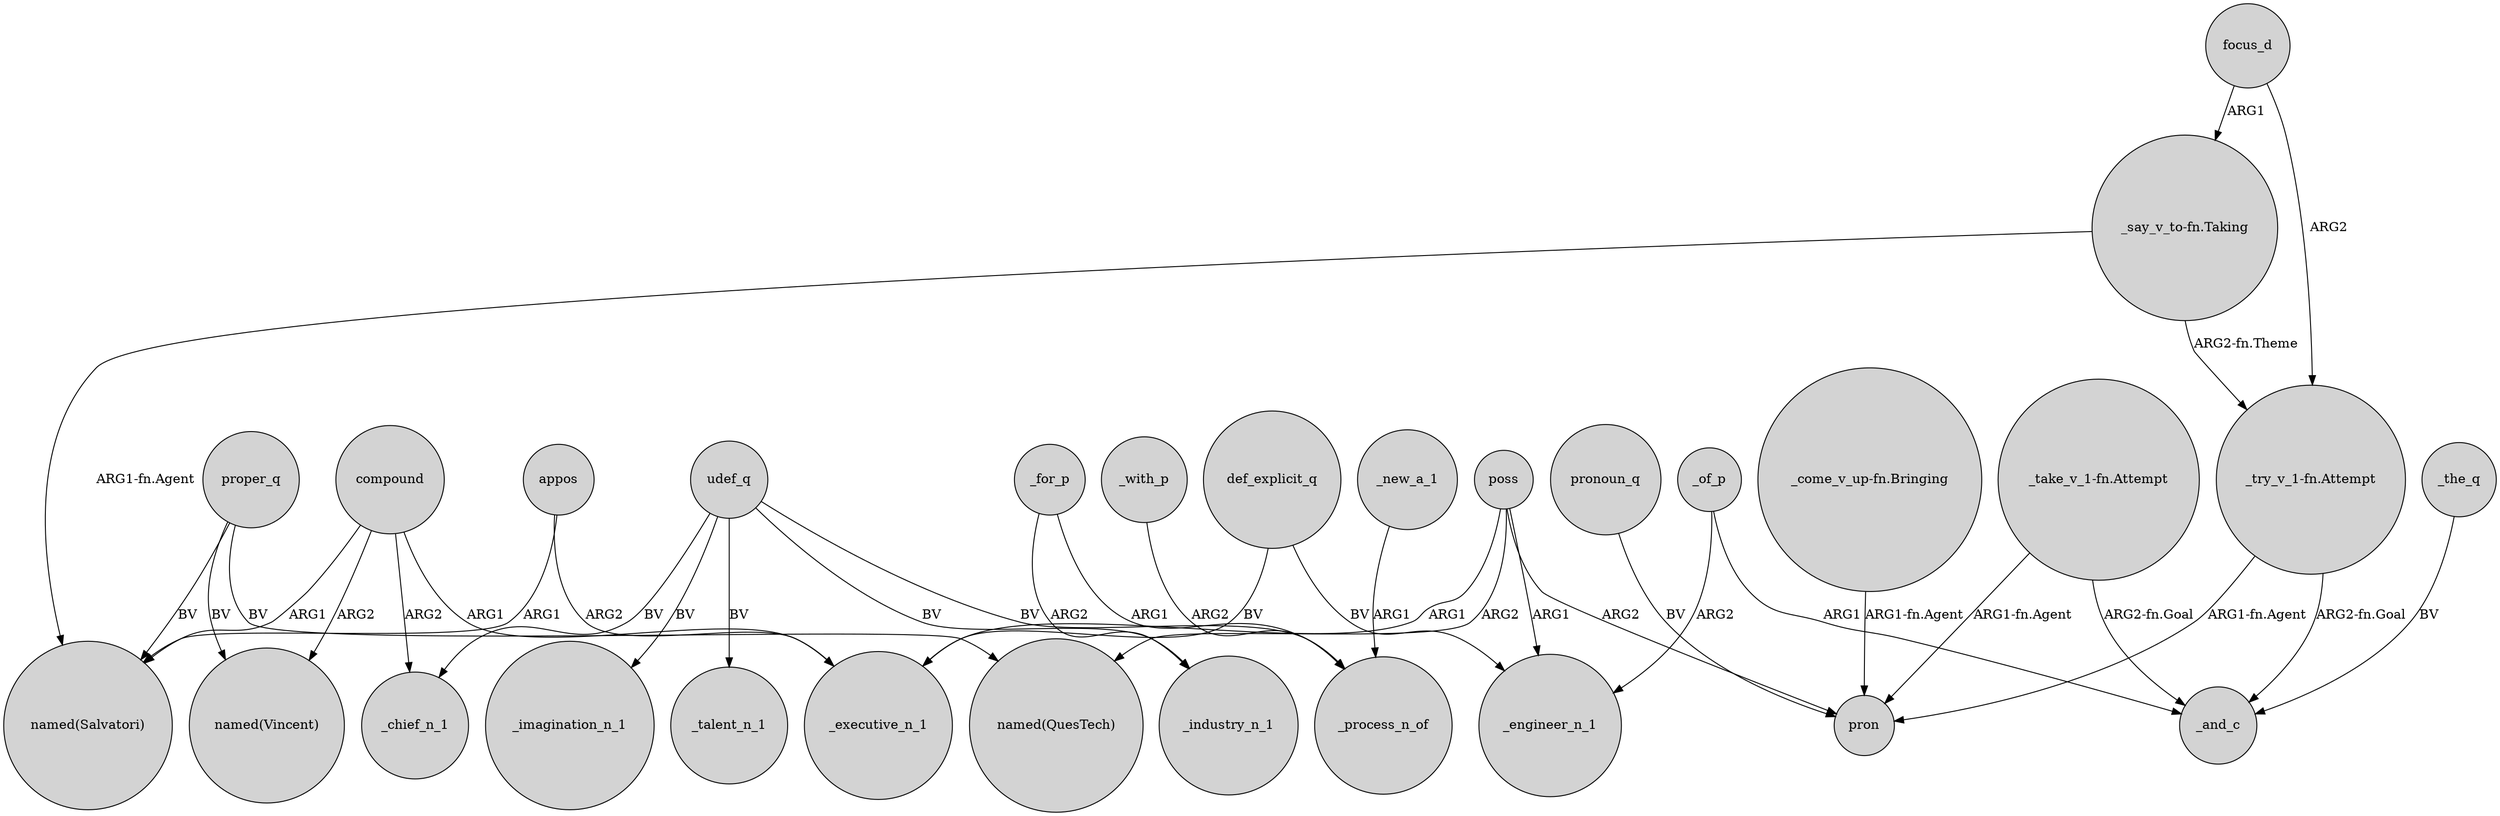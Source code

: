 digraph {
	node [shape=circle style=filled]
	appos -> _executive_n_1 [label=ARG2]
	"_take_v_1-fn.Attempt" -> _and_c [label="ARG2-fn.Goal"]
	_new_a_1 -> _process_n_of [label=ARG1]
	"_try_v_1-fn.Attempt" -> pron [label="ARG1-fn.Agent"]
	compound -> _chief_n_1 [label=ARG2]
	focus_d -> "_say_v_to-fn.Taking" [label=ARG1]
	_the_q -> _and_c [label=BV]
	"_take_v_1-fn.Attempt" -> pron [label="ARG1-fn.Agent"]
	udef_q -> _imagination_n_1 [label=BV]
	proper_q -> "named(QuesTech)" [label=BV]
	compound -> "named(Vincent)" [label=ARG2]
	udef_q -> _process_n_of [label=BV]
	udef_q -> _chief_n_1 [label=BV]
	_for_p -> _process_n_of [label=ARG1]
	def_explicit_q -> _executive_n_1 [label=BV]
	udef_q -> _talent_n_1 [label=BV]
	"_say_v_to-fn.Taking" -> "named(Salvatori)" [label="ARG1-fn.Agent"]
	_of_p -> _and_c [label=ARG1]
	proper_q -> "named(Vincent)" [label=BV]
	focus_d -> "_try_v_1-fn.Attempt" [label=ARG2]
	appos -> "named(Salvatori)" [label=ARG1]
	compound -> "named(Salvatori)" [label=ARG1]
	pronoun_q -> pron [label=BV]
	"_try_v_1-fn.Attempt" -> _and_c [label="ARG2-fn.Goal"]
	poss -> pron [label=ARG2]
	poss -> _engineer_n_1 [label=ARG1]
	_with_p -> _process_n_of [label=ARG2]
	poss -> _executive_n_1 [label=ARG1]
	"_come_v_up-fn.Bringing" -> pron [label="ARG1-fn.Agent"]
	_of_p -> _engineer_n_1 [label=ARG2]
	compound -> _executive_n_1 [label=ARG1]
	proper_q -> "named(Salvatori)" [label=BV]
	def_explicit_q -> _engineer_n_1 [label=BV]
	poss -> "named(QuesTech)" [label=ARG2]
	udef_q -> _industry_n_1 [label=BV]
	"_say_v_to-fn.Taking" -> "_try_v_1-fn.Attempt" [label="ARG2-fn.Theme"]
	_for_p -> _industry_n_1 [label=ARG2]
}
